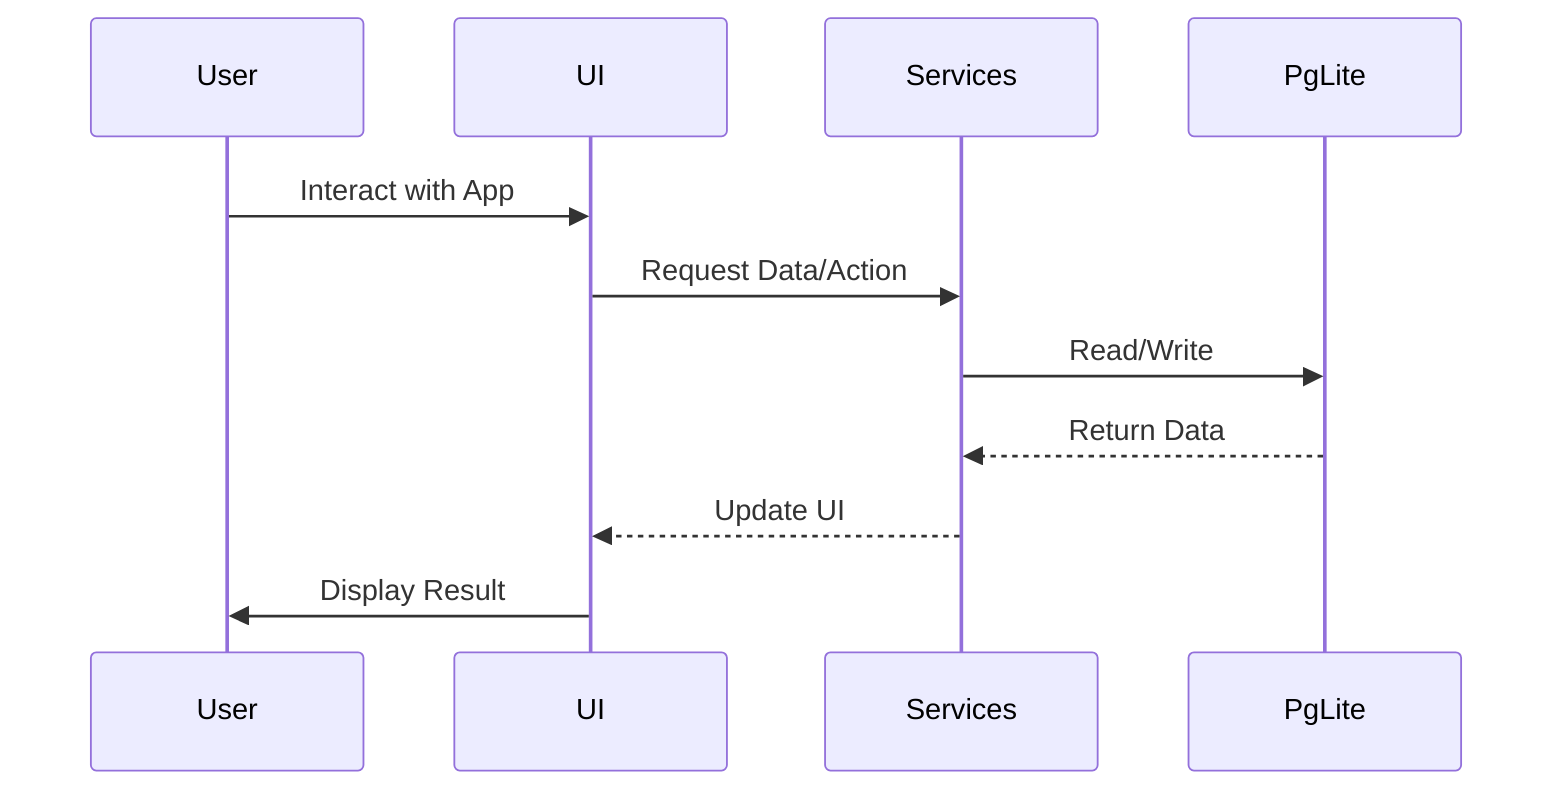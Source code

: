sequenceDiagram
    participant User
    participant UI
    participant Services
    participant PgLite
    
    User->>UI: Interact with App
    UI->>Services: Request Data/Action
    Services->>PgLite: Read/Write
    PgLite-->>Services: Return Data
    Services-->>UI: Update UI
    UI->>User: Display Result